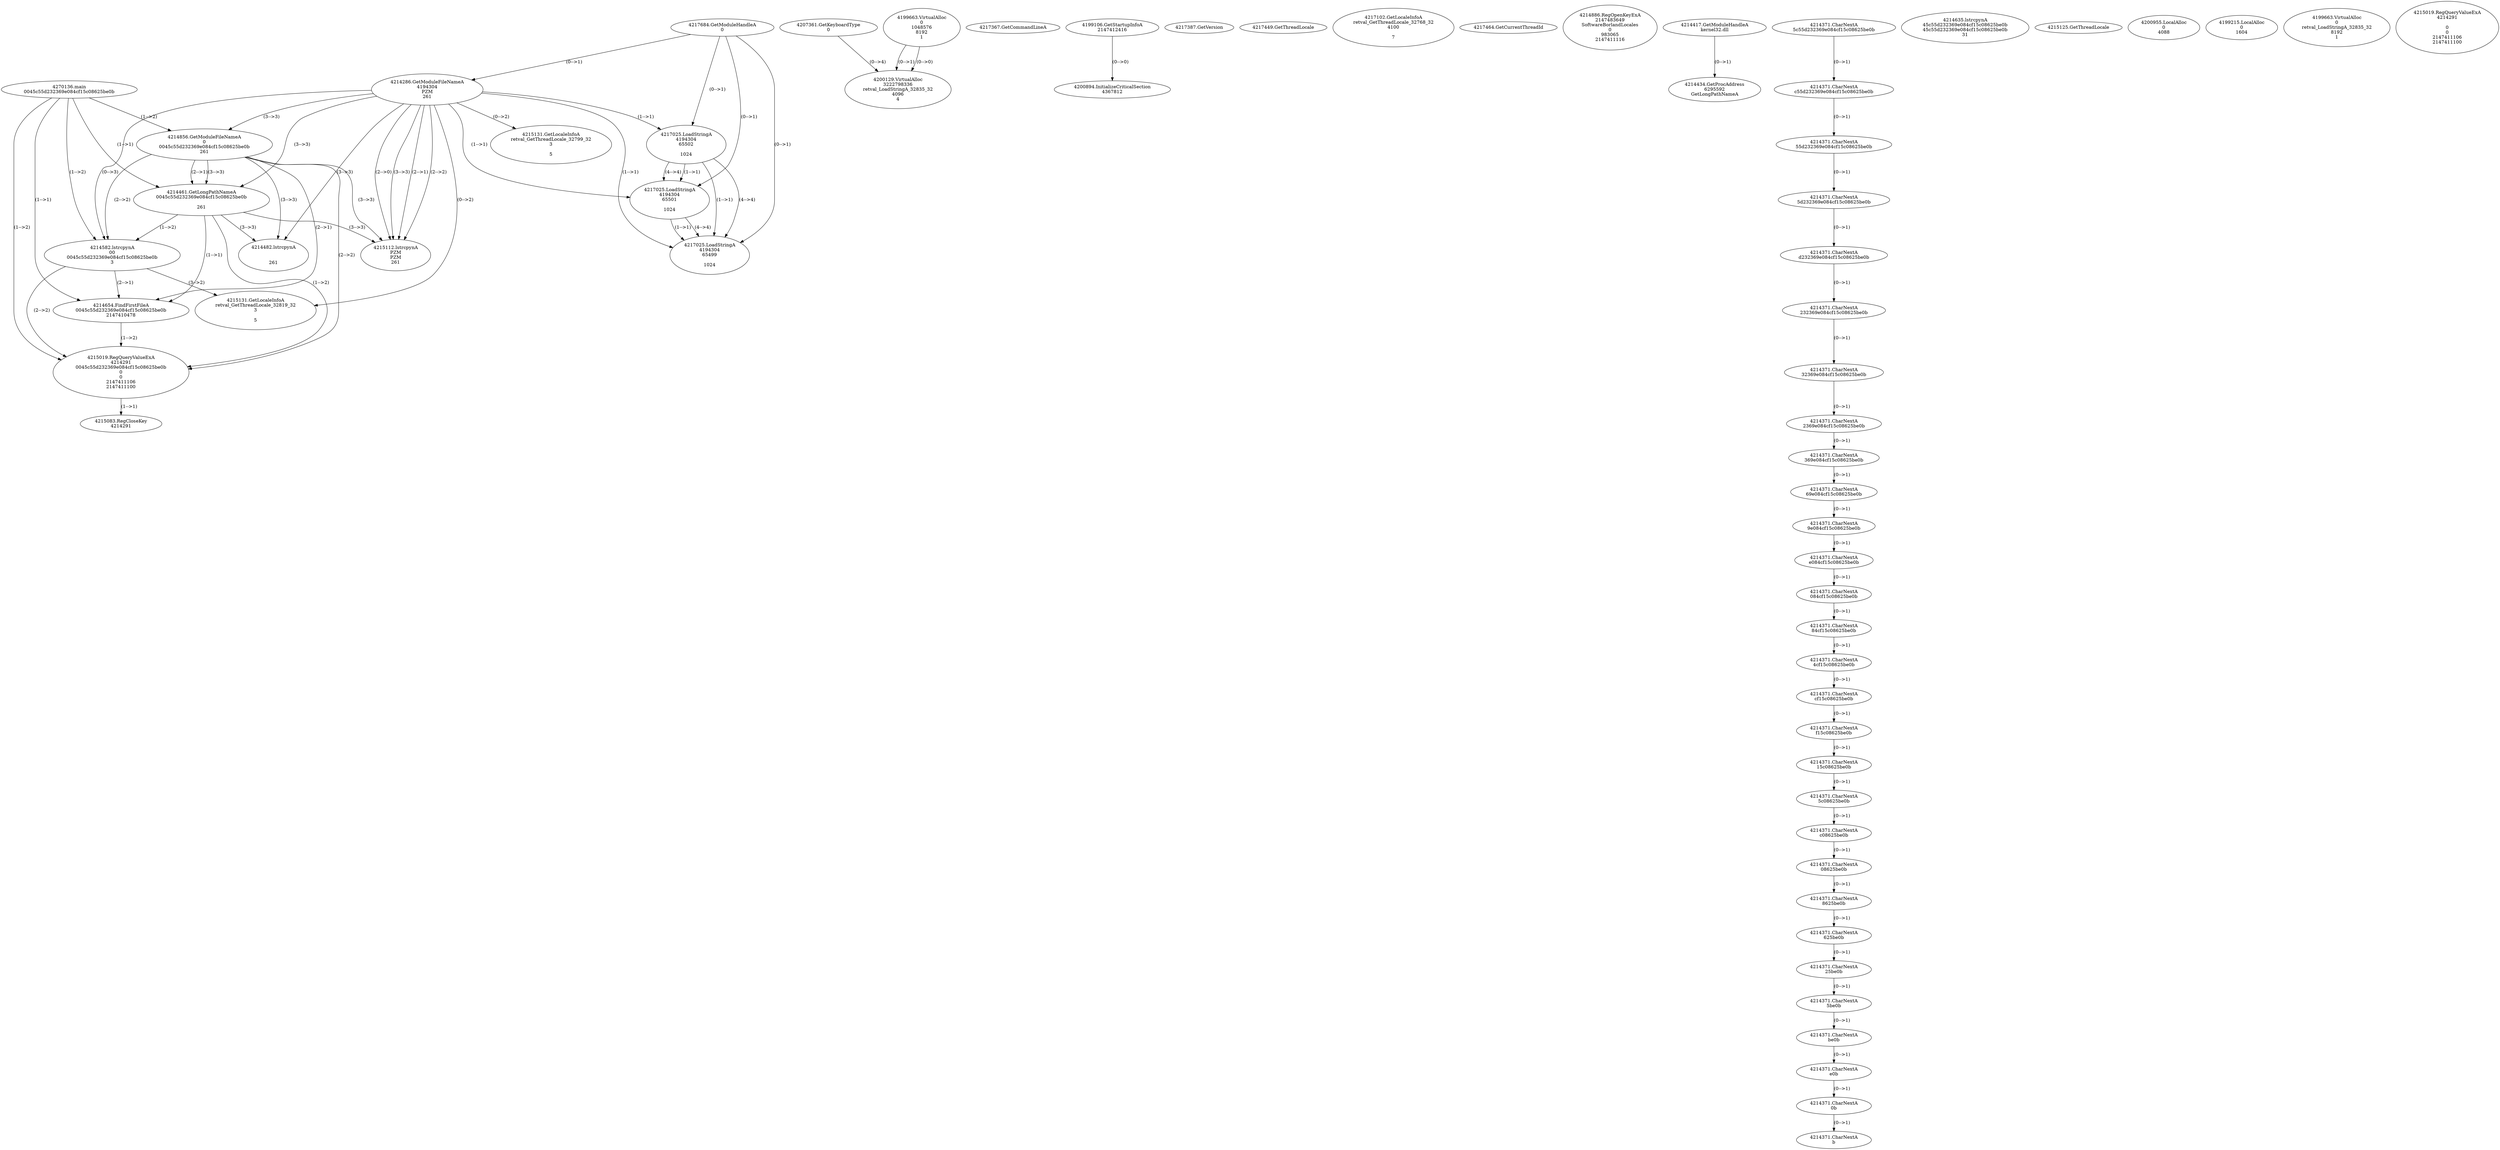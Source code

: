// Global SCDG with merge call
digraph {
	0 [label="4270136.main
0045c55d232369e084cf15c08625be0b"]
	1 [label="4217684.GetModuleHandleA
0"]
	2 [label="4207361.GetKeyboardType
0"]
	3 [label="4217367.GetCommandLineA
"]
	4 [label="4199106.GetStartupInfoA
2147412416"]
	5 [label="4217387.GetVersion
"]
	6 [label="4217449.GetThreadLocale
"]
	7 [label="4217102.GetLocaleInfoA
retval_GetThreadLocale_32768_32
4100

7"]
	8 [label="4217464.GetCurrentThreadId
"]
	9 [label="4214286.GetModuleFileNameA
4194304
PZM
261"]
	1 -> 9 [label="(0-->1)"]
	10 [label="4214856.GetModuleFileNameA
0
0045c55d232369e084cf15c08625be0b
261"]
	0 -> 10 [label="(1-->2)"]
	9 -> 10 [label="(3-->3)"]
	11 [label="4214886.RegOpenKeyExA
2147483649
Software\Borland\Locales
0
983065
2147411116"]
	12 [label="4214417.GetModuleHandleA
kernel32.dll"]
	13 [label="4214434.GetProcAddress
6295592
GetLongPathNameA"]
	12 -> 13 [label="(0-->1)"]
	14 [label="4214461.GetLongPathNameA
0045c55d232369e084cf15c08625be0b

261"]
	0 -> 14 [label="(1-->1)"]
	10 -> 14 [label="(2-->1)"]
	9 -> 14 [label="(3-->3)"]
	10 -> 14 [label="(3-->3)"]
	15 [label="4214582.lstrcpynA
00
0045c55d232369e084cf15c08625be0b
3"]
	0 -> 15 [label="(1-->2)"]
	10 -> 15 [label="(2-->2)"]
	14 -> 15 [label="(1-->2)"]
	9 -> 15 [label="(0-->3)"]
	16 [label="4214371.CharNextA
5c55d232369e084cf15c08625be0b"]
	17 [label="4214371.CharNextA
c55d232369e084cf15c08625be0b"]
	16 -> 17 [label="(0-->1)"]
	18 [label="4214371.CharNextA
55d232369e084cf15c08625be0b"]
	17 -> 18 [label="(0-->1)"]
	19 [label="4214371.CharNextA
5d232369e084cf15c08625be0b"]
	18 -> 19 [label="(0-->1)"]
	20 [label="4214371.CharNextA
d232369e084cf15c08625be0b"]
	19 -> 20 [label="(0-->1)"]
	21 [label="4214371.CharNextA
232369e084cf15c08625be0b"]
	20 -> 21 [label="(0-->1)"]
	22 [label="4214371.CharNextA
32369e084cf15c08625be0b"]
	21 -> 22 [label="(0-->1)"]
	23 [label="4214371.CharNextA
2369e084cf15c08625be0b"]
	22 -> 23 [label="(0-->1)"]
	24 [label="4214371.CharNextA
369e084cf15c08625be0b"]
	23 -> 24 [label="(0-->1)"]
	25 [label="4214371.CharNextA
69e084cf15c08625be0b"]
	24 -> 25 [label="(0-->1)"]
	26 [label="4214371.CharNextA
9e084cf15c08625be0b"]
	25 -> 26 [label="(0-->1)"]
	27 [label="4214371.CharNextA
e084cf15c08625be0b"]
	26 -> 27 [label="(0-->1)"]
	28 [label="4214371.CharNextA
084cf15c08625be0b"]
	27 -> 28 [label="(0-->1)"]
	29 [label="4214371.CharNextA
84cf15c08625be0b"]
	28 -> 29 [label="(0-->1)"]
	30 [label="4214371.CharNextA
4cf15c08625be0b"]
	29 -> 30 [label="(0-->1)"]
	31 [label="4214371.CharNextA
cf15c08625be0b"]
	30 -> 31 [label="(0-->1)"]
	32 [label="4214371.CharNextA
f15c08625be0b"]
	31 -> 32 [label="(0-->1)"]
	33 [label="4214371.CharNextA
15c08625be0b"]
	32 -> 33 [label="(0-->1)"]
	34 [label="4214371.CharNextA
5c08625be0b"]
	33 -> 34 [label="(0-->1)"]
	35 [label="4214371.CharNextA
c08625be0b"]
	34 -> 35 [label="(0-->1)"]
	36 [label="4214371.CharNextA
08625be0b"]
	35 -> 36 [label="(0-->1)"]
	37 [label="4214371.CharNextA
8625be0b"]
	36 -> 37 [label="(0-->1)"]
	38 [label="4214371.CharNextA
625be0b"]
	37 -> 38 [label="(0-->1)"]
	39 [label="4214371.CharNextA
25be0b"]
	38 -> 39 [label="(0-->1)"]
	40 [label="4214371.CharNextA
5be0b"]
	39 -> 40 [label="(0-->1)"]
	41 [label="4214371.CharNextA
be0b"]
	40 -> 41 [label="(0-->1)"]
	42 [label="4214371.CharNextA
e0b"]
	41 -> 42 [label="(0-->1)"]
	43 [label="4214371.CharNextA
0b"]
	42 -> 43 [label="(0-->1)"]
	44 [label="4214371.CharNextA
b"]
	43 -> 44 [label="(0-->1)"]
	45 [label="4214635.lstrcpynA
45c55d232369e084cf15c08625be0b
45c55d232369e084cf15c08625be0b
31"]
	46 [label="4214654.FindFirstFileA
0045c55d232369e084cf15c08625be0b
2147410478"]
	0 -> 46 [label="(1-->1)"]
	10 -> 46 [label="(2-->1)"]
	14 -> 46 [label="(1-->1)"]
	15 -> 46 [label="(2-->1)"]
	47 [label="4215019.RegQueryValueExA
4214291
0045c55d232369e084cf15c08625be0b
0
0
2147411106
2147411100"]
	0 -> 47 [label="(1-->2)"]
	10 -> 47 [label="(2-->2)"]
	14 -> 47 [label="(1-->2)"]
	15 -> 47 [label="(2-->2)"]
	46 -> 47 [label="(1-->2)"]
	48 [label="4215083.RegCloseKey
4214291"]
	47 -> 48 [label="(1-->1)"]
	49 [label="4215112.lstrcpynA
PZM
PZM
261"]
	9 -> 49 [label="(2-->1)"]
	9 -> 49 [label="(2-->2)"]
	9 -> 49 [label="(3-->3)"]
	10 -> 49 [label="(3-->3)"]
	14 -> 49 [label="(3-->3)"]
	9 -> 49 [label="(2-->0)"]
	50 [label="4215125.GetThreadLocale
"]
	51 [label="4215131.GetLocaleInfoA
retval_GetThreadLocale_32819_32
3

5"]
	9 -> 51 [label="(0-->2)"]
	15 -> 51 [label="(3-->2)"]
	52 [label="4217025.LoadStringA
4194304
65502

1024"]
	1 -> 52 [label="(0-->1)"]
	9 -> 52 [label="(1-->1)"]
	53 [label="4217025.LoadStringA
4194304
65501

1024"]
	1 -> 53 [label="(0-->1)"]
	9 -> 53 [label="(1-->1)"]
	52 -> 53 [label="(1-->1)"]
	52 -> 53 [label="(4-->4)"]
	54 [label="4217025.LoadStringA
4194304
65499

1024"]
	1 -> 54 [label="(0-->1)"]
	9 -> 54 [label="(1-->1)"]
	52 -> 54 [label="(1-->1)"]
	53 -> 54 [label="(1-->1)"]
	52 -> 54 [label="(4-->4)"]
	53 -> 54 [label="(4-->4)"]
	55 [label="4200894.InitializeCriticalSection
4367812"]
	4 -> 55 [label="(0-->0)"]
	56 [label="4200955.LocalAlloc
0
4088"]
	57 [label="4199663.VirtualAlloc
0
1048576
8192
1"]
	58 [label="4199215.LocalAlloc
0
1604"]
	59 [label="4200129.VirtualAlloc
3222798336
retval_LoadStringA_32835_32
4096
4"]
	57 -> 59 [label="(0-->1)"]
	2 -> 59 [label="(0-->4)"]
	57 -> 59 [label="(0-->0)"]
	60 [label="4199663.VirtualAlloc
0
retval_LoadStringA_32835_32
8192
1"]
	61 [label="4214482.lstrcpynA


261"]
	9 -> 61 [label="(3-->3)"]
	10 -> 61 [label="(3-->3)"]
	14 -> 61 [label="(3-->3)"]
	62 [label="4215019.RegQueryValueExA
4214291

0
0
2147411106
2147411100"]
	63 [label="4215131.GetLocaleInfoA
retval_GetThreadLocale_32799_32
3

5"]
	9 -> 63 [label="(0-->2)"]
}
